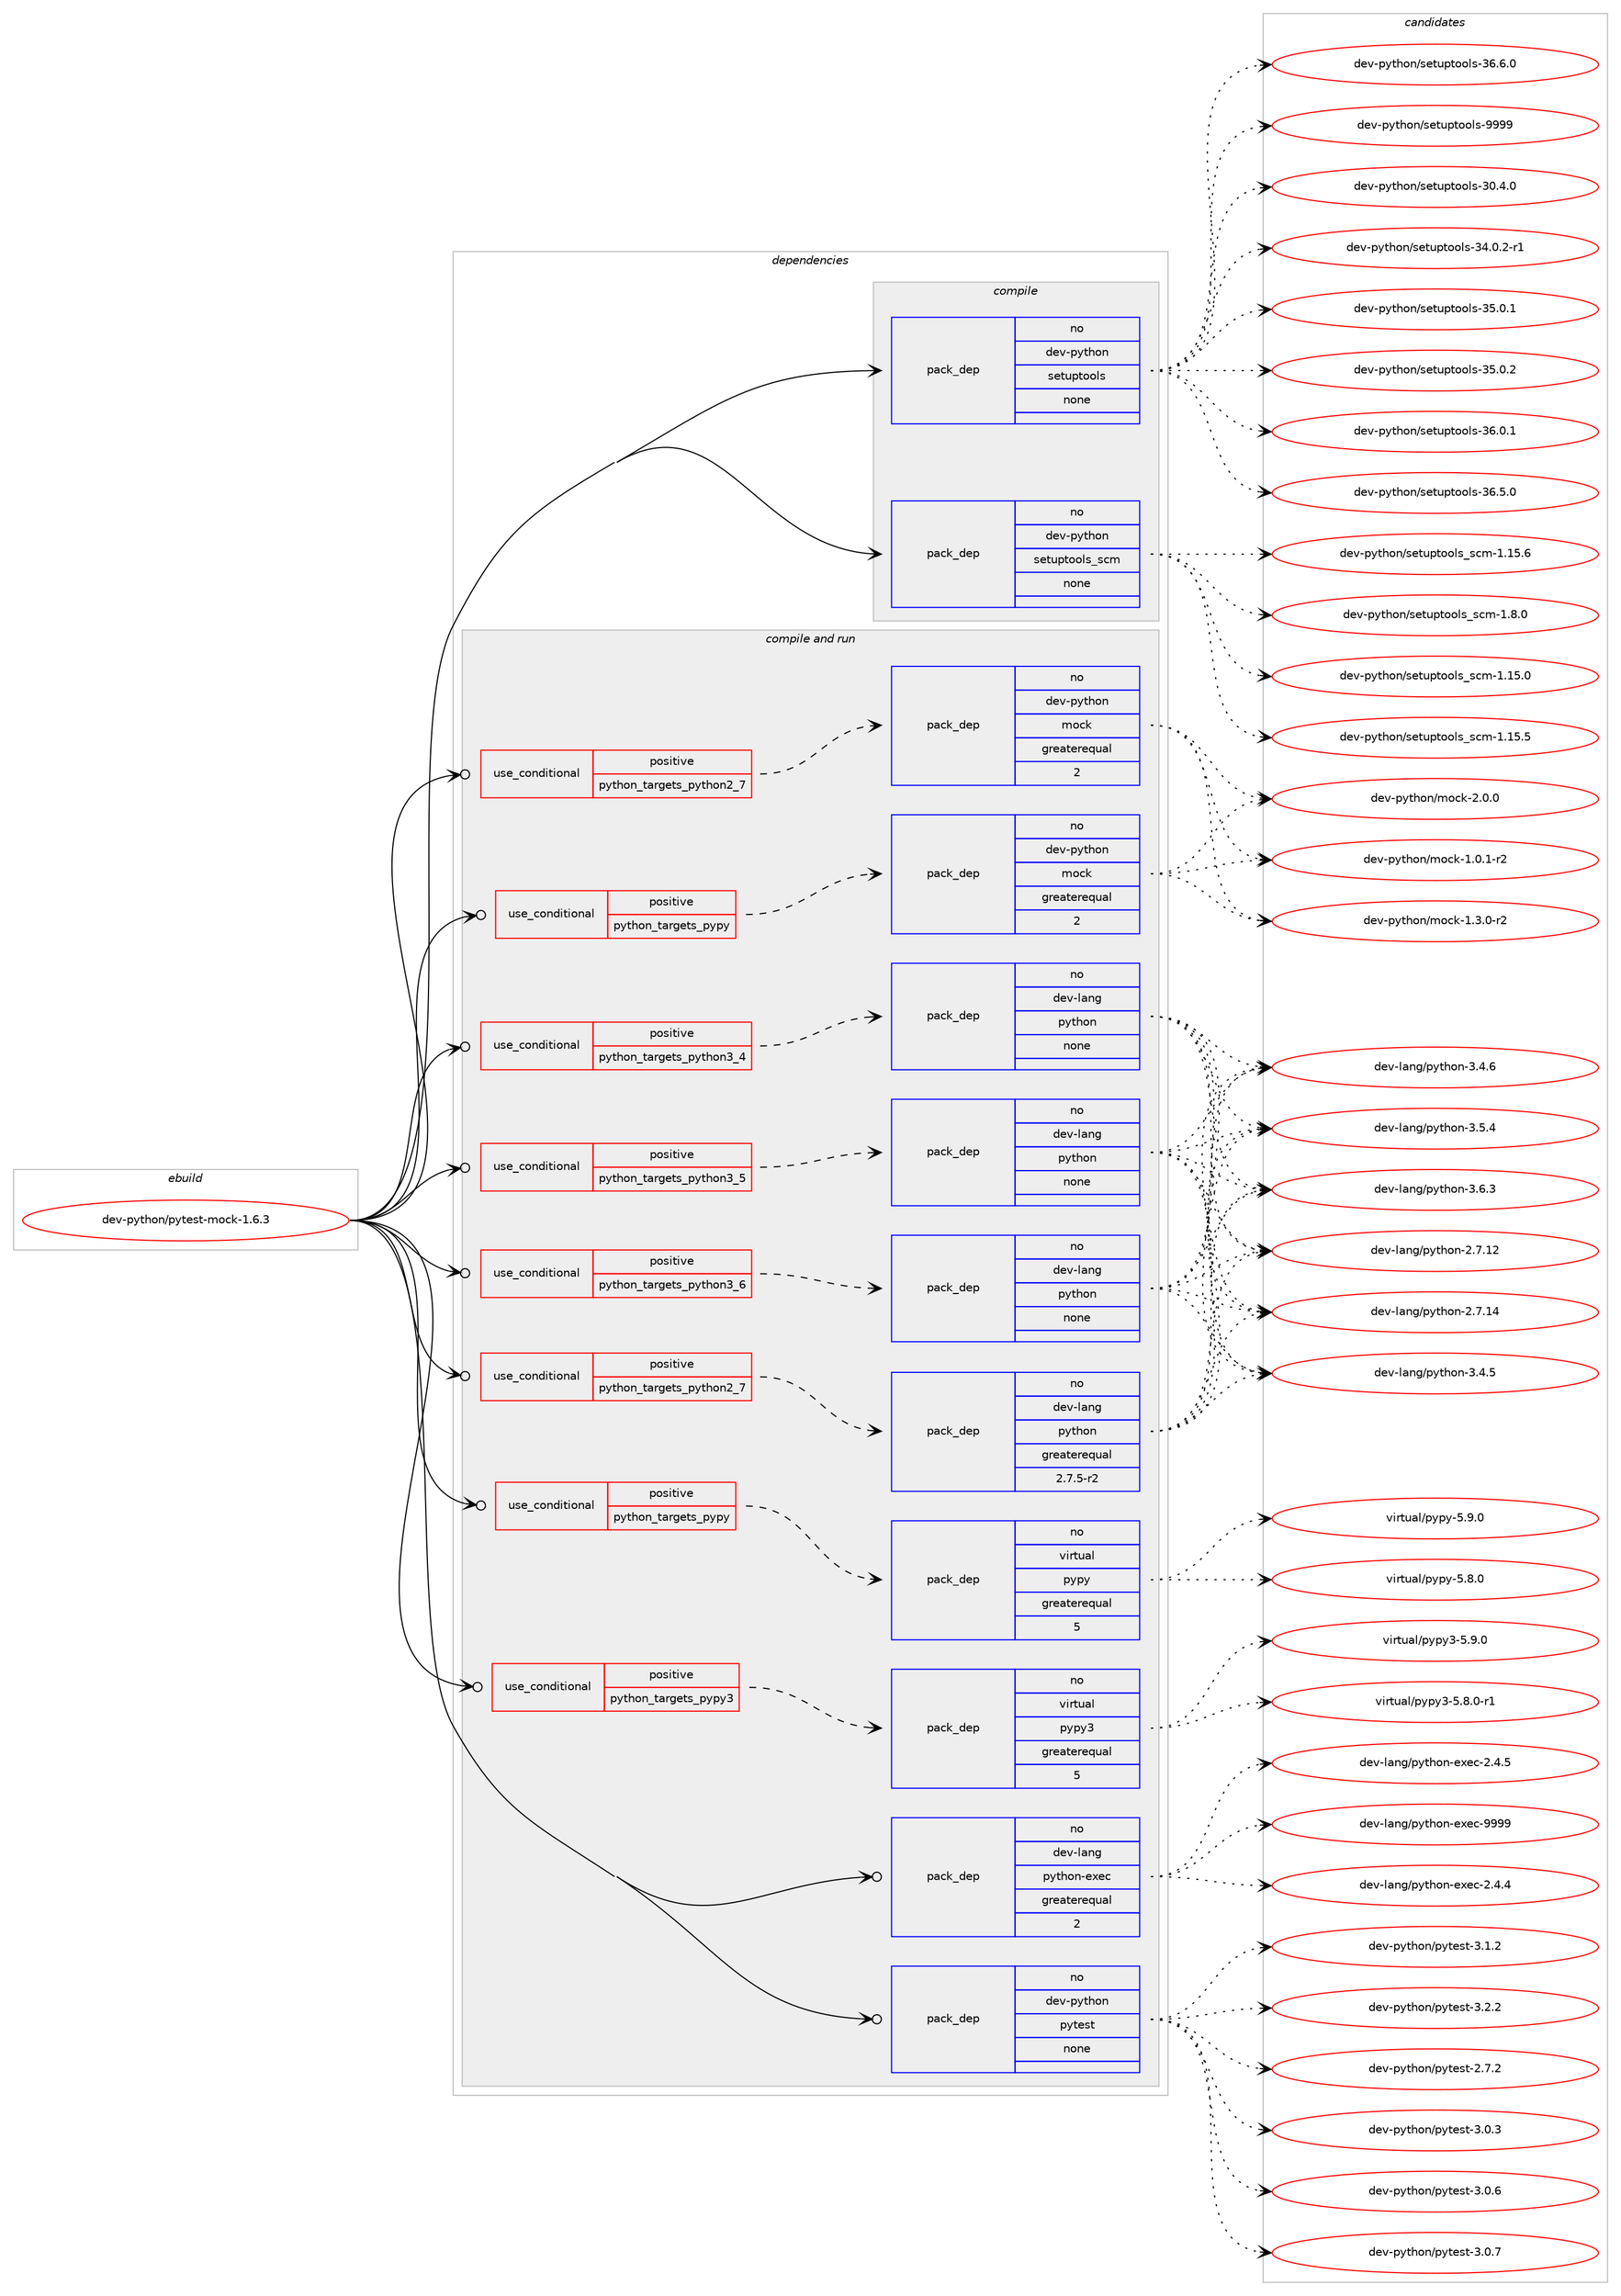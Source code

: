 digraph prolog {

# *************
# Graph options
# *************

newrank=true;
concentrate=true;
compound=true;
graph [rankdir=LR,fontname=Helvetica,fontsize=10,ranksep=1.5];#, ranksep=2.5, nodesep=0.2];
edge  [arrowhead=vee];
node  [fontname=Helvetica,fontsize=10];

# **********
# The ebuild
# **********

subgraph cluster_leftcol {
color=gray;
rank=same;
label=<<i>ebuild</i>>;
id [label="dev-python/pytest-mock-1.6.3", color=red, width=4, href="../dev-python/pytest-mock-1.6.3.svg"];
}

# ****************
# The dependencies
# ****************

subgraph cluster_midcol {
color=gray;
label=<<i>dependencies</i>>;
subgraph cluster_compile {
fillcolor="#eeeeee";
style=filled;
label=<<i>compile</i>>;
subgraph pack136549 {
dependency180151 [label=<<TABLE BORDER="0" CELLBORDER="1" CELLSPACING="0" CELLPADDING="4" WIDTH="220"><TR><TD ROWSPAN="6" CELLPADDING="30">pack_dep</TD></TR><TR><TD WIDTH="110">no</TD></TR><TR><TD>dev-python</TD></TR><TR><TD>setuptools</TD></TR><TR><TD>none</TD></TR><TR><TD></TD></TR></TABLE>>, shape=none, color=blue];
}
id:e -> dependency180151:w [weight=20,style="solid",arrowhead="vee"];
subgraph pack136550 {
dependency180152 [label=<<TABLE BORDER="0" CELLBORDER="1" CELLSPACING="0" CELLPADDING="4" WIDTH="220"><TR><TD ROWSPAN="6" CELLPADDING="30">pack_dep</TD></TR><TR><TD WIDTH="110">no</TD></TR><TR><TD>dev-python</TD></TR><TR><TD>setuptools_scm</TD></TR><TR><TD>none</TD></TR><TR><TD></TD></TR></TABLE>>, shape=none, color=blue];
}
id:e -> dependency180152:w [weight=20,style="solid",arrowhead="vee"];
}
subgraph cluster_compileandrun {
fillcolor="#eeeeee";
style=filled;
label=<<i>compile and run</i>>;
subgraph cond39663 {
dependency180153 [label=<<TABLE BORDER="0" CELLBORDER="1" CELLSPACING="0" CELLPADDING="4"><TR><TD ROWSPAN="3" CELLPADDING="10">use_conditional</TD></TR><TR><TD>positive</TD></TR><TR><TD>python_targets_pypy</TD></TR></TABLE>>, shape=none, color=red];
subgraph pack136551 {
dependency180154 [label=<<TABLE BORDER="0" CELLBORDER="1" CELLSPACING="0" CELLPADDING="4" WIDTH="220"><TR><TD ROWSPAN="6" CELLPADDING="30">pack_dep</TD></TR><TR><TD WIDTH="110">no</TD></TR><TR><TD>dev-python</TD></TR><TR><TD>mock</TD></TR><TR><TD>greaterequal</TD></TR><TR><TD>2</TD></TR></TABLE>>, shape=none, color=blue];
}
dependency180153:e -> dependency180154:w [weight=20,style="dashed",arrowhead="vee"];
}
id:e -> dependency180153:w [weight=20,style="solid",arrowhead="odotvee"];
subgraph cond39664 {
dependency180155 [label=<<TABLE BORDER="0" CELLBORDER="1" CELLSPACING="0" CELLPADDING="4"><TR><TD ROWSPAN="3" CELLPADDING="10">use_conditional</TD></TR><TR><TD>positive</TD></TR><TR><TD>python_targets_pypy</TD></TR></TABLE>>, shape=none, color=red];
subgraph pack136552 {
dependency180156 [label=<<TABLE BORDER="0" CELLBORDER="1" CELLSPACING="0" CELLPADDING="4" WIDTH="220"><TR><TD ROWSPAN="6" CELLPADDING="30">pack_dep</TD></TR><TR><TD WIDTH="110">no</TD></TR><TR><TD>virtual</TD></TR><TR><TD>pypy</TD></TR><TR><TD>greaterequal</TD></TR><TR><TD>5</TD></TR></TABLE>>, shape=none, color=blue];
}
dependency180155:e -> dependency180156:w [weight=20,style="dashed",arrowhead="vee"];
}
id:e -> dependency180155:w [weight=20,style="solid",arrowhead="odotvee"];
subgraph cond39665 {
dependency180157 [label=<<TABLE BORDER="0" CELLBORDER="1" CELLSPACING="0" CELLPADDING="4"><TR><TD ROWSPAN="3" CELLPADDING="10">use_conditional</TD></TR><TR><TD>positive</TD></TR><TR><TD>python_targets_pypy3</TD></TR></TABLE>>, shape=none, color=red];
subgraph pack136553 {
dependency180158 [label=<<TABLE BORDER="0" CELLBORDER="1" CELLSPACING="0" CELLPADDING="4" WIDTH="220"><TR><TD ROWSPAN="6" CELLPADDING="30">pack_dep</TD></TR><TR><TD WIDTH="110">no</TD></TR><TR><TD>virtual</TD></TR><TR><TD>pypy3</TD></TR><TR><TD>greaterequal</TD></TR><TR><TD>5</TD></TR></TABLE>>, shape=none, color=blue];
}
dependency180157:e -> dependency180158:w [weight=20,style="dashed",arrowhead="vee"];
}
id:e -> dependency180157:w [weight=20,style="solid",arrowhead="odotvee"];
subgraph cond39666 {
dependency180159 [label=<<TABLE BORDER="0" CELLBORDER="1" CELLSPACING="0" CELLPADDING="4"><TR><TD ROWSPAN="3" CELLPADDING="10">use_conditional</TD></TR><TR><TD>positive</TD></TR><TR><TD>python_targets_python2_7</TD></TR></TABLE>>, shape=none, color=red];
subgraph pack136554 {
dependency180160 [label=<<TABLE BORDER="0" CELLBORDER="1" CELLSPACING="0" CELLPADDING="4" WIDTH="220"><TR><TD ROWSPAN="6" CELLPADDING="30">pack_dep</TD></TR><TR><TD WIDTH="110">no</TD></TR><TR><TD>dev-lang</TD></TR><TR><TD>python</TD></TR><TR><TD>greaterequal</TD></TR><TR><TD>2.7.5-r2</TD></TR></TABLE>>, shape=none, color=blue];
}
dependency180159:e -> dependency180160:w [weight=20,style="dashed",arrowhead="vee"];
}
id:e -> dependency180159:w [weight=20,style="solid",arrowhead="odotvee"];
subgraph cond39667 {
dependency180161 [label=<<TABLE BORDER="0" CELLBORDER="1" CELLSPACING="0" CELLPADDING="4"><TR><TD ROWSPAN="3" CELLPADDING="10">use_conditional</TD></TR><TR><TD>positive</TD></TR><TR><TD>python_targets_python2_7</TD></TR></TABLE>>, shape=none, color=red];
subgraph pack136555 {
dependency180162 [label=<<TABLE BORDER="0" CELLBORDER="1" CELLSPACING="0" CELLPADDING="4" WIDTH="220"><TR><TD ROWSPAN="6" CELLPADDING="30">pack_dep</TD></TR><TR><TD WIDTH="110">no</TD></TR><TR><TD>dev-python</TD></TR><TR><TD>mock</TD></TR><TR><TD>greaterequal</TD></TR><TR><TD>2</TD></TR></TABLE>>, shape=none, color=blue];
}
dependency180161:e -> dependency180162:w [weight=20,style="dashed",arrowhead="vee"];
}
id:e -> dependency180161:w [weight=20,style="solid",arrowhead="odotvee"];
subgraph cond39668 {
dependency180163 [label=<<TABLE BORDER="0" CELLBORDER="1" CELLSPACING="0" CELLPADDING="4"><TR><TD ROWSPAN="3" CELLPADDING="10">use_conditional</TD></TR><TR><TD>positive</TD></TR><TR><TD>python_targets_python3_4</TD></TR></TABLE>>, shape=none, color=red];
subgraph pack136556 {
dependency180164 [label=<<TABLE BORDER="0" CELLBORDER="1" CELLSPACING="0" CELLPADDING="4" WIDTH="220"><TR><TD ROWSPAN="6" CELLPADDING="30">pack_dep</TD></TR><TR><TD WIDTH="110">no</TD></TR><TR><TD>dev-lang</TD></TR><TR><TD>python</TD></TR><TR><TD>none</TD></TR><TR><TD></TD></TR></TABLE>>, shape=none, color=blue];
}
dependency180163:e -> dependency180164:w [weight=20,style="dashed",arrowhead="vee"];
}
id:e -> dependency180163:w [weight=20,style="solid",arrowhead="odotvee"];
subgraph cond39669 {
dependency180165 [label=<<TABLE BORDER="0" CELLBORDER="1" CELLSPACING="0" CELLPADDING="4"><TR><TD ROWSPAN="3" CELLPADDING="10">use_conditional</TD></TR><TR><TD>positive</TD></TR><TR><TD>python_targets_python3_5</TD></TR></TABLE>>, shape=none, color=red];
subgraph pack136557 {
dependency180166 [label=<<TABLE BORDER="0" CELLBORDER="1" CELLSPACING="0" CELLPADDING="4" WIDTH="220"><TR><TD ROWSPAN="6" CELLPADDING="30">pack_dep</TD></TR><TR><TD WIDTH="110">no</TD></TR><TR><TD>dev-lang</TD></TR><TR><TD>python</TD></TR><TR><TD>none</TD></TR><TR><TD></TD></TR></TABLE>>, shape=none, color=blue];
}
dependency180165:e -> dependency180166:w [weight=20,style="dashed",arrowhead="vee"];
}
id:e -> dependency180165:w [weight=20,style="solid",arrowhead="odotvee"];
subgraph cond39670 {
dependency180167 [label=<<TABLE BORDER="0" CELLBORDER="1" CELLSPACING="0" CELLPADDING="4"><TR><TD ROWSPAN="3" CELLPADDING="10">use_conditional</TD></TR><TR><TD>positive</TD></TR><TR><TD>python_targets_python3_6</TD></TR></TABLE>>, shape=none, color=red];
subgraph pack136558 {
dependency180168 [label=<<TABLE BORDER="0" CELLBORDER="1" CELLSPACING="0" CELLPADDING="4" WIDTH="220"><TR><TD ROWSPAN="6" CELLPADDING="30">pack_dep</TD></TR><TR><TD WIDTH="110">no</TD></TR><TR><TD>dev-lang</TD></TR><TR><TD>python</TD></TR><TR><TD>none</TD></TR><TR><TD></TD></TR></TABLE>>, shape=none, color=blue];
}
dependency180167:e -> dependency180168:w [weight=20,style="dashed",arrowhead="vee"];
}
id:e -> dependency180167:w [weight=20,style="solid",arrowhead="odotvee"];
subgraph pack136559 {
dependency180169 [label=<<TABLE BORDER="0" CELLBORDER="1" CELLSPACING="0" CELLPADDING="4" WIDTH="220"><TR><TD ROWSPAN="6" CELLPADDING="30">pack_dep</TD></TR><TR><TD WIDTH="110">no</TD></TR><TR><TD>dev-lang</TD></TR><TR><TD>python-exec</TD></TR><TR><TD>greaterequal</TD></TR><TR><TD>2</TD></TR></TABLE>>, shape=none, color=blue];
}
id:e -> dependency180169:w [weight=20,style="solid",arrowhead="odotvee"];
subgraph pack136560 {
dependency180170 [label=<<TABLE BORDER="0" CELLBORDER="1" CELLSPACING="0" CELLPADDING="4" WIDTH="220"><TR><TD ROWSPAN="6" CELLPADDING="30">pack_dep</TD></TR><TR><TD WIDTH="110">no</TD></TR><TR><TD>dev-python</TD></TR><TR><TD>pytest</TD></TR><TR><TD>none</TD></TR><TR><TD></TD></TR></TABLE>>, shape=none, color=blue];
}
id:e -> dependency180170:w [weight=20,style="solid",arrowhead="odotvee"];
}
subgraph cluster_run {
fillcolor="#eeeeee";
style=filled;
label=<<i>run</i>>;
}
}

# **************
# The candidates
# **************

subgraph cluster_choices {
rank=same;
color=gray;
label=<<i>candidates</i>>;

subgraph choice136549 {
color=black;
nodesep=1;
choice100101118451121211161041111104711510111611711211611111110811545514846524648 [label="dev-python/setuptools-30.4.0", color=red, width=4,href="../dev-python/setuptools-30.4.0.svg"];
choice1001011184511212111610411111047115101116117112116111111108115455152464846504511449 [label="dev-python/setuptools-34.0.2-r1", color=red, width=4,href="../dev-python/setuptools-34.0.2-r1.svg"];
choice100101118451121211161041111104711510111611711211611111110811545515346484649 [label="dev-python/setuptools-35.0.1", color=red, width=4,href="../dev-python/setuptools-35.0.1.svg"];
choice100101118451121211161041111104711510111611711211611111110811545515346484650 [label="dev-python/setuptools-35.0.2", color=red, width=4,href="../dev-python/setuptools-35.0.2.svg"];
choice100101118451121211161041111104711510111611711211611111110811545515446484649 [label="dev-python/setuptools-36.0.1", color=red, width=4,href="../dev-python/setuptools-36.0.1.svg"];
choice100101118451121211161041111104711510111611711211611111110811545515446534648 [label="dev-python/setuptools-36.5.0", color=red, width=4,href="../dev-python/setuptools-36.5.0.svg"];
choice100101118451121211161041111104711510111611711211611111110811545515446544648 [label="dev-python/setuptools-36.6.0", color=red, width=4,href="../dev-python/setuptools-36.6.0.svg"];
choice10010111845112121116104111110471151011161171121161111111081154557575757 [label="dev-python/setuptools-9999", color=red, width=4,href="../dev-python/setuptools-9999.svg"];
dependency180151:e -> choice100101118451121211161041111104711510111611711211611111110811545514846524648:w [style=dotted,weight="100"];
dependency180151:e -> choice1001011184511212111610411111047115101116117112116111111108115455152464846504511449:w [style=dotted,weight="100"];
dependency180151:e -> choice100101118451121211161041111104711510111611711211611111110811545515346484649:w [style=dotted,weight="100"];
dependency180151:e -> choice100101118451121211161041111104711510111611711211611111110811545515346484650:w [style=dotted,weight="100"];
dependency180151:e -> choice100101118451121211161041111104711510111611711211611111110811545515446484649:w [style=dotted,weight="100"];
dependency180151:e -> choice100101118451121211161041111104711510111611711211611111110811545515446534648:w [style=dotted,weight="100"];
dependency180151:e -> choice100101118451121211161041111104711510111611711211611111110811545515446544648:w [style=dotted,weight="100"];
dependency180151:e -> choice10010111845112121116104111110471151011161171121161111111081154557575757:w [style=dotted,weight="100"];
}
subgraph choice136550 {
color=black;
nodesep=1;
choice1001011184511212111610411111047115101116117112116111111108115951159910945494649534648 [label="dev-python/setuptools_scm-1.15.0", color=red, width=4,href="../dev-python/setuptools_scm-1.15.0.svg"];
choice1001011184511212111610411111047115101116117112116111111108115951159910945494649534653 [label="dev-python/setuptools_scm-1.15.5", color=red, width=4,href="../dev-python/setuptools_scm-1.15.5.svg"];
choice1001011184511212111610411111047115101116117112116111111108115951159910945494649534654 [label="dev-python/setuptools_scm-1.15.6", color=red, width=4,href="../dev-python/setuptools_scm-1.15.6.svg"];
choice10010111845112121116104111110471151011161171121161111111081159511599109454946564648 [label="dev-python/setuptools_scm-1.8.0", color=red, width=4,href="../dev-python/setuptools_scm-1.8.0.svg"];
dependency180152:e -> choice1001011184511212111610411111047115101116117112116111111108115951159910945494649534648:w [style=dotted,weight="100"];
dependency180152:e -> choice1001011184511212111610411111047115101116117112116111111108115951159910945494649534653:w [style=dotted,weight="100"];
dependency180152:e -> choice1001011184511212111610411111047115101116117112116111111108115951159910945494649534654:w [style=dotted,weight="100"];
dependency180152:e -> choice10010111845112121116104111110471151011161171121161111111081159511599109454946564648:w [style=dotted,weight="100"];
}
subgraph choice136551 {
color=black;
nodesep=1;
choice1001011184511212111610411111047109111991074549464846494511450 [label="dev-python/mock-1.0.1-r2", color=red, width=4,href="../dev-python/mock-1.0.1-r2.svg"];
choice1001011184511212111610411111047109111991074549465146484511450 [label="dev-python/mock-1.3.0-r2", color=red, width=4,href="../dev-python/mock-1.3.0-r2.svg"];
choice100101118451121211161041111104710911199107455046484648 [label="dev-python/mock-2.0.0", color=red, width=4,href="../dev-python/mock-2.0.0.svg"];
dependency180154:e -> choice1001011184511212111610411111047109111991074549464846494511450:w [style=dotted,weight="100"];
dependency180154:e -> choice1001011184511212111610411111047109111991074549465146484511450:w [style=dotted,weight="100"];
dependency180154:e -> choice100101118451121211161041111104710911199107455046484648:w [style=dotted,weight="100"];
}
subgraph choice136552 {
color=black;
nodesep=1;
choice1181051141161179710847112121112121455346564648 [label="virtual/pypy-5.8.0", color=red, width=4,href="../virtual/pypy-5.8.0.svg"];
choice1181051141161179710847112121112121455346574648 [label="virtual/pypy-5.9.0", color=red, width=4,href="../virtual/pypy-5.9.0.svg"];
dependency180156:e -> choice1181051141161179710847112121112121455346564648:w [style=dotted,weight="100"];
dependency180156:e -> choice1181051141161179710847112121112121455346574648:w [style=dotted,weight="100"];
}
subgraph choice136553 {
color=black;
nodesep=1;
choice1181051141161179710847112121112121514553465646484511449 [label="virtual/pypy3-5.8.0-r1", color=red, width=4,href="../virtual/pypy3-5.8.0-r1.svg"];
choice118105114116117971084711212111212151455346574648 [label="virtual/pypy3-5.9.0", color=red, width=4,href="../virtual/pypy3-5.9.0.svg"];
dependency180158:e -> choice1181051141161179710847112121112121514553465646484511449:w [style=dotted,weight="100"];
dependency180158:e -> choice118105114116117971084711212111212151455346574648:w [style=dotted,weight="100"];
}
subgraph choice136554 {
color=black;
nodesep=1;
choice10010111845108971101034711212111610411111045504655464950 [label="dev-lang/python-2.7.12", color=red, width=4,href="../dev-lang/python-2.7.12.svg"];
choice10010111845108971101034711212111610411111045504655464952 [label="dev-lang/python-2.7.14", color=red, width=4,href="../dev-lang/python-2.7.14.svg"];
choice100101118451089711010347112121116104111110455146524653 [label="dev-lang/python-3.4.5", color=red, width=4,href="../dev-lang/python-3.4.5.svg"];
choice100101118451089711010347112121116104111110455146524654 [label="dev-lang/python-3.4.6", color=red, width=4,href="../dev-lang/python-3.4.6.svg"];
choice100101118451089711010347112121116104111110455146534652 [label="dev-lang/python-3.5.4", color=red, width=4,href="../dev-lang/python-3.5.4.svg"];
choice100101118451089711010347112121116104111110455146544651 [label="dev-lang/python-3.6.3", color=red, width=4,href="../dev-lang/python-3.6.3.svg"];
dependency180160:e -> choice10010111845108971101034711212111610411111045504655464950:w [style=dotted,weight="100"];
dependency180160:e -> choice10010111845108971101034711212111610411111045504655464952:w [style=dotted,weight="100"];
dependency180160:e -> choice100101118451089711010347112121116104111110455146524653:w [style=dotted,weight="100"];
dependency180160:e -> choice100101118451089711010347112121116104111110455146524654:w [style=dotted,weight="100"];
dependency180160:e -> choice100101118451089711010347112121116104111110455146534652:w [style=dotted,weight="100"];
dependency180160:e -> choice100101118451089711010347112121116104111110455146544651:w [style=dotted,weight="100"];
}
subgraph choice136555 {
color=black;
nodesep=1;
choice1001011184511212111610411111047109111991074549464846494511450 [label="dev-python/mock-1.0.1-r2", color=red, width=4,href="../dev-python/mock-1.0.1-r2.svg"];
choice1001011184511212111610411111047109111991074549465146484511450 [label="dev-python/mock-1.3.0-r2", color=red, width=4,href="../dev-python/mock-1.3.0-r2.svg"];
choice100101118451121211161041111104710911199107455046484648 [label="dev-python/mock-2.0.0", color=red, width=4,href="../dev-python/mock-2.0.0.svg"];
dependency180162:e -> choice1001011184511212111610411111047109111991074549464846494511450:w [style=dotted,weight="100"];
dependency180162:e -> choice1001011184511212111610411111047109111991074549465146484511450:w [style=dotted,weight="100"];
dependency180162:e -> choice100101118451121211161041111104710911199107455046484648:w [style=dotted,weight="100"];
}
subgraph choice136556 {
color=black;
nodesep=1;
choice10010111845108971101034711212111610411111045504655464950 [label="dev-lang/python-2.7.12", color=red, width=4,href="../dev-lang/python-2.7.12.svg"];
choice10010111845108971101034711212111610411111045504655464952 [label="dev-lang/python-2.7.14", color=red, width=4,href="../dev-lang/python-2.7.14.svg"];
choice100101118451089711010347112121116104111110455146524653 [label="dev-lang/python-3.4.5", color=red, width=4,href="../dev-lang/python-3.4.5.svg"];
choice100101118451089711010347112121116104111110455146524654 [label="dev-lang/python-3.4.6", color=red, width=4,href="../dev-lang/python-3.4.6.svg"];
choice100101118451089711010347112121116104111110455146534652 [label="dev-lang/python-3.5.4", color=red, width=4,href="../dev-lang/python-3.5.4.svg"];
choice100101118451089711010347112121116104111110455146544651 [label="dev-lang/python-3.6.3", color=red, width=4,href="../dev-lang/python-3.6.3.svg"];
dependency180164:e -> choice10010111845108971101034711212111610411111045504655464950:w [style=dotted,weight="100"];
dependency180164:e -> choice10010111845108971101034711212111610411111045504655464952:w [style=dotted,weight="100"];
dependency180164:e -> choice100101118451089711010347112121116104111110455146524653:w [style=dotted,weight="100"];
dependency180164:e -> choice100101118451089711010347112121116104111110455146524654:w [style=dotted,weight="100"];
dependency180164:e -> choice100101118451089711010347112121116104111110455146534652:w [style=dotted,weight="100"];
dependency180164:e -> choice100101118451089711010347112121116104111110455146544651:w [style=dotted,weight="100"];
}
subgraph choice136557 {
color=black;
nodesep=1;
choice10010111845108971101034711212111610411111045504655464950 [label="dev-lang/python-2.7.12", color=red, width=4,href="../dev-lang/python-2.7.12.svg"];
choice10010111845108971101034711212111610411111045504655464952 [label="dev-lang/python-2.7.14", color=red, width=4,href="../dev-lang/python-2.7.14.svg"];
choice100101118451089711010347112121116104111110455146524653 [label="dev-lang/python-3.4.5", color=red, width=4,href="../dev-lang/python-3.4.5.svg"];
choice100101118451089711010347112121116104111110455146524654 [label="dev-lang/python-3.4.6", color=red, width=4,href="../dev-lang/python-3.4.6.svg"];
choice100101118451089711010347112121116104111110455146534652 [label="dev-lang/python-3.5.4", color=red, width=4,href="../dev-lang/python-3.5.4.svg"];
choice100101118451089711010347112121116104111110455146544651 [label="dev-lang/python-3.6.3", color=red, width=4,href="../dev-lang/python-3.6.3.svg"];
dependency180166:e -> choice10010111845108971101034711212111610411111045504655464950:w [style=dotted,weight="100"];
dependency180166:e -> choice10010111845108971101034711212111610411111045504655464952:w [style=dotted,weight="100"];
dependency180166:e -> choice100101118451089711010347112121116104111110455146524653:w [style=dotted,weight="100"];
dependency180166:e -> choice100101118451089711010347112121116104111110455146524654:w [style=dotted,weight="100"];
dependency180166:e -> choice100101118451089711010347112121116104111110455146534652:w [style=dotted,weight="100"];
dependency180166:e -> choice100101118451089711010347112121116104111110455146544651:w [style=dotted,weight="100"];
}
subgraph choice136558 {
color=black;
nodesep=1;
choice10010111845108971101034711212111610411111045504655464950 [label="dev-lang/python-2.7.12", color=red, width=4,href="../dev-lang/python-2.7.12.svg"];
choice10010111845108971101034711212111610411111045504655464952 [label="dev-lang/python-2.7.14", color=red, width=4,href="../dev-lang/python-2.7.14.svg"];
choice100101118451089711010347112121116104111110455146524653 [label="dev-lang/python-3.4.5", color=red, width=4,href="../dev-lang/python-3.4.5.svg"];
choice100101118451089711010347112121116104111110455146524654 [label="dev-lang/python-3.4.6", color=red, width=4,href="../dev-lang/python-3.4.6.svg"];
choice100101118451089711010347112121116104111110455146534652 [label="dev-lang/python-3.5.4", color=red, width=4,href="../dev-lang/python-3.5.4.svg"];
choice100101118451089711010347112121116104111110455146544651 [label="dev-lang/python-3.6.3", color=red, width=4,href="../dev-lang/python-3.6.3.svg"];
dependency180168:e -> choice10010111845108971101034711212111610411111045504655464950:w [style=dotted,weight="100"];
dependency180168:e -> choice10010111845108971101034711212111610411111045504655464952:w [style=dotted,weight="100"];
dependency180168:e -> choice100101118451089711010347112121116104111110455146524653:w [style=dotted,weight="100"];
dependency180168:e -> choice100101118451089711010347112121116104111110455146524654:w [style=dotted,weight="100"];
dependency180168:e -> choice100101118451089711010347112121116104111110455146534652:w [style=dotted,weight="100"];
dependency180168:e -> choice100101118451089711010347112121116104111110455146544651:w [style=dotted,weight="100"];
}
subgraph choice136559 {
color=black;
nodesep=1;
choice1001011184510897110103471121211161041111104510112010199455046524652 [label="dev-lang/python-exec-2.4.4", color=red, width=4,href="../dev-lang/python-exec-2.4.4.svg"];
choice1001011184510897110103471121211161041111104510112010199455046524653 [label="dev-lang/python-exec-2.4.5", color=red, width=4,href="../dev-lang/python-exec-2.4.5.svg"];
choice10010111845108971101034711212111610411111045101120101994557575757 [label="dev-lang/python-exec-9999", color=red, width=4,href="../dev-lang/python-exec-9999.svg"];
dependency180169:e -> choice1001011184510897110103471121211161041111104510112010199455046524652:w [style=dotted,weight="100"];
dependency180169:e -> choice1001011184510897110103471121211161041111104510112010199455046524653:w [style=dotted,weight="100"];
dependency180169:e -> choice10010111845108971101034711212111610411111045101120101994557575757:w [style=dotted,weight="100"];
}
subgraph choice136560 {
color=black;
nodesep=1;
choice1001011184511212111610411111047112121116101115116455046554650 [label="dev-python/pytest-2.7.2", color=red, width=4,href="../dev-python/pytest-2.7.2.svg"];
choice1001011184511212111610411111047112121116101115116455146484651 [label="dev-python/pytest-3.0.3", color=red, width=4,href="../dev-python/pytest-3.0.3.svg"];
choice1001011184511212111610411111047112121116101115116455146484654 [label="dev-python/pytest-3.0.6", color=red, width=4,href="../dev-python/pytest-3.0.6.svg"];
choice1001011184511212111610411111047112121116101115116455146484655 [label="dev-python/pytest-3.0.7", color=red, width=4,href="../dev-python/pytest-3.0.7.svg"];
choice1001011184511212111610411111047112121116101115116455146494650 [label="dev-python/pytest-3.1.2", color=red, width=4,href="../dev-python/pytest-3.1.2.svg"];
choice1001011184511212111610411111047112121116101115116455146504650 [label="dev-python/pytest-3.2.2", color=red, width=4,href="../dev-python/pytest-3.2.2.svg"];
dependency180170:e -> choice1001011184511212111610411111047112121116101115116455046554650:w [style=dotted,weight="100"];
dependency180170:e -> choice1001011184511212111610411111047112121116101115116455146484651:w [style=dotted,weight="100"];
dependency180170:e -> choice1001011184511212111610411111047112121116101115116455146484654:w [style=dotted,weight="100"];
dependency180170:e -> choice1001011184511212111610411111047112121116101115116455146484655:w [style=dotted,weight="100"];
dependency180170:e -> choice1001011184511212111610411111047112121116101115116455146494650:w [style=dotted,weight="100"];
dependency180170:e -> choice1001011184511212111610411111047112121116101115116455146504650:w [style=dotted,weight="100"];
}
}

}
